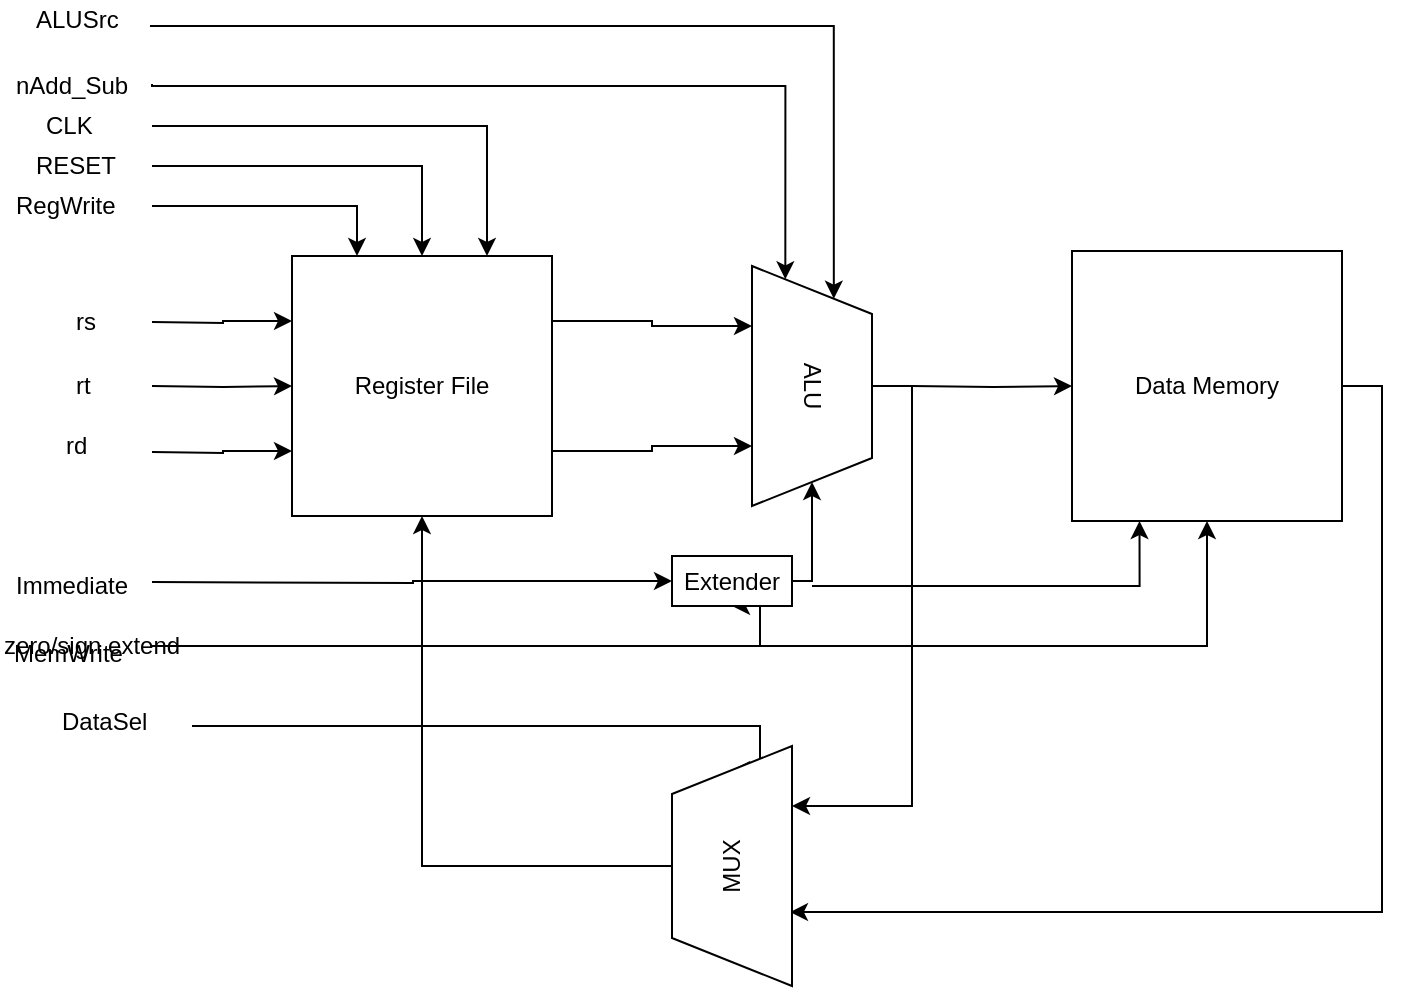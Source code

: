<mxfile version="11.2.9" type="device" pages="1"><diagram id="Q1pnEfxuElxrcLMaECh8" name="Page-1"><mxGraphModel dx="1534" dy="784" grid="1" gridSize="10" guides="1" tooltips="1" connect="1" arrows="1" fold="1" page="1" pageScale="1" pageWidth="850" pageHeight="1100" math="0" shadow="0"><root><mxCell id="0"/><mxCell id="1" parent="0"/><mxCell id="dzhbgx-rUahJnb_2srqF-11" style="edgeStyle=orthogonalEdgeStyle;rounded=0;orthogonalLoop=1;jettySize=auto;html=1;exitX=1;exitY=0.75;exitDx=0;exitDy=0;entryX=0.75;entryY=1;entryDx=0;entryDy=0;" edge="1" parent="1" source="dzhbgx-rUahJnb_2srqF-1" target="dzhbgx-rUahJnb_2srqF-2"><mxGeometry relative="1" as="geometry"/></mxCell><mxCell id="dzhbgx-rUahJnb_2srqF-12" style="edgeStyle=orthogonalEdgeStyle;rounded=0;orthogonalLoop=1;jettySize=auto;html=1;exitX=1;exitY=0.25;exitDx=0;exitDy=0;entryX=0.25;entryY=1;entryDx=0;entryDy=0;" edge="1" parent="1" source="dzhbgx-rUahJnb_2srqF-1" target="dzhbgx-rUahJnb_2srqF-2"><mxGeometry relative="1" as="geometry"/></mxCell><mxCell id="dzhbgx-rUahJnb_2srqF-14" style="edgeStyle=orthogonalEdgeStyle;rounded=0;orthogonalLoop=1;jettySize=auto;html=1;exitX=0.75;exitY=0;exitDx=0;exitDy=0;entryX=0.75;entryY=0;entryDx=0;entryDy=0;" edge="1" parent="1" target="dzhbgx-rUahJnb_2srqF-1"><mxGeometry relative="1" as="geometry"><mxPoint x="20" y="120" as="sourcePoint"/><Array as="points"><mxPoint x="188" y="120"/></Array></mxGeometry></mxCell><mxCell id="dzhbgx-rUahJnb_2srqF-15" style="edgeStyle=orthogonalEdgeStyle;rounded=0;orthogonalLoop=1;jettySize=auto;html=1;exitX=0.5;exitY=0;exitDx=0;exitDy=0;entryX=0.5;entryY=0;entryDx=0;entryDy=0;" edge="1" parent="1" target="dzhbgx-rUahJnb_2srqF-1"><mxGeometry relative="1" as="geometry"><mxPoint x="20" y="140" as="sourcePoint"/><Array as="points"><mxPoint x="155" y="140"/></Array></mxGeometry></mxCell><mxCell id="dzhbgx-rUahJnb_2srqF-16" style="edgeStyle=orthogonalEdgeStyle;rounded=0;orthogonalLoop=1;jettySize=auto;html=1;exitX=0.25;exitY=0;exitDx=0;exitDy=0;entryX=0.25;entryY=0;entryDx=0;entryDy=0;" edge="1" parent="1" target="dzhbgx-rUahJnb_2srqF-1"><mxGeometry relative="1" as="geometry"><mxPoint x="20" y="160" as="sourcePoint"/><Array as="points"><mxPoint x="123" y="160"/></Array></mxGeometry></mxCell><mxCell id="dzhbgx-rUahJnb_2srqF-20" style="edgeStyle=orthogonalEdgeStyle;rounded=0;orthogonalLoop=1;jettySize=auto;html=1;exitX=0;exitY=0.25;exitDx=0;exitDy=0;entryX=0;entryY=0.25;entryDx=0;entryDy=0;" edge="1" parent="1" target="dzhbgx-rUahJnb_2srqF-1"><mxGeometry relative="1" as="geometry"><mxPoint x="20" y="218" as="sourcePoint"/></mxGeometry></mxCell><mxCell id="dzhbgx-rUahJnb_2srqF-21" style="edgeStyle=orthogonalEdgeStyle;rounded=0;orthogonalLoop=1;jettySize=auto;html=1;exitX=0;exitY=0.5;exitDx=0;exitDy=0;entryX=0;entryY=0.5;entryDx=0;entryDy=0;" edge="1" parent="1" target="dzhbgx-rUahJnb_2srqF-1"><mxGeometry relative="1" as="geometry"><mxPoint x="20" y="250" as="sourcePoint"/></mxGeometry></mxCell><mxCell id="dzhbgx-rUahJnb_2srqF-22" style="edgeStyle=orthogonalEdgeStyle;rounded=0;orthogonalLoop=1;jettySize=auto;html=1;exitX=0;exitY=0.75;exitDx=0;exitDy=0;entryX=0;entryY=0.75;entryDx=0;entryDy=0;" edge="1" parent="1" target="dzhbgx-rUahJnb_2srqF-1"><mxGeometry relative="1" as="geometry"><mxPoint x="20" y="283" as="sourcePoint"/></mxGeometry></mxCell><mxCell id="dzhbgx-rUahJnb_2srqF-1" value="Register File" style="whiteSpace=wrap;html=1;aspect=fixed;" vertex="1" parent="1"><mxGeometry x="90" y="185" width="130" height="130" as="geometry"/></mxCell><mxCell id="dzhbgx-rUahJnb_2srqF-5" style="edgeStyle=orthogonalEdgeStyle;rounded=0;orthogonalLoop=1;jettySize=auto;html=1;exitX=1;exitY=0.45;exitDx=0;exitDy=0;entryX=0;entryY=0.75;entryDx=0;entryDy=0;exitPerimeter=0;" edge="1" parent="1" source="dzhbgx-rUahJnb_2srqF-10" target="dzhbgx-rUahJnb_2srqF-2"><mxGeometry relative="1" as="geometry"><mxPoint x="240" y="100" as="sourcePoint"/><Array as="points"><mxPoint x="20" y="100"/><mxPoint x="337" y="100"/></Array></mxGeometry></mxCell><mxCell id="dzhbgx-rUahJnb_2srqF-6" style="edgeStyle=orthogonalEdgeStyle;rounded=0;orthogonalLoop=1;jettySize=auto;html=1;exitX=0.983;exitY=0.65;exitDx=0;exitDy=0;entryX=0;entryY=0.25;entryDx=0;entryDy=0;exitPerimeter=0;" edge="1" parent="1" source="dzhbgx-rUahJnb_2srqF-9" target="dzhbgx-rUahJnb_2srqF-2"><mxGeometry relative="1" as="geometry"><mxPoint x="240" y="70" as="sourcePoint"/><Array as="points"><mxPoint x="361" y="70"/></Array></mxGeometry></mxCell><mxCell id="dzhbgx-rUahJnb_2srqF-35" style="edgeStyle=orthogonalEdgeStyle;rounded=0;orthogonalLoop=1;jettySize=auto;html=1;exitX=0.5;exitY=0;exitDx=0;exitDy=0;entryX=0.75;entryY=1;entryDx=0;entryDy=0;" edge="1" parent="1" source="dzhbgx-rUahJnb_2srqF-2" target="dzhbgx-rUahJnb_2srqF-34"><mxGeometry relative="1" as="geometry"/></mxCell><mxCell id="dzhbgx-rUahJnb_2srqF-2" value="ALU" style="shape=trapezoid;perimeter=trapezoidPerimeter;whiteSpace=wrap;html=1;rotation=90;" vertex="1" parent="1"><mxGeometry x="290" y="220" width="120" height="60" as="geometry"/></mxCell><mxCell id="dzhbgx-rUahJnb_2srqF-4" style="edgeStyle=orthogonalEdgeStyle;rounded=0;orthogonalLoop=1;jettySize=auto;html=1;exitX=1;exitY=0.5;exitDx=0;exitDy=0;entryX=1;entryY=0.5;entryDx=0;entryDy=0;" edge="1" parent="1" source="dzhbgx-rUahJnb_2srqF-3" target="dzhbgx-rUahJnb_2srqF-2"><mxGeometry relative="1" as="geometry"><Array as="points"><mxPoint x="350" y="348"/></Array></mxGeometry></mxCell><mxCell id="dzhbgx-rUahJnb_2srqF-29" style="edgeStyle=orthogonalEdgeStyle;rounded=0;orthogonalLoop=1;jettySize=auto;html=1;exitX=0;exitY=0.5;exitDx=0;exitDy=0;entryX=0;entryY=0.5;entryDx=0;entryDy=0;" edge="1" parent="1" target="dzhbgx-rUahJnb_2srqF-3"><mxGeometry relative="1" as="geometry"><mxPoint x="20" y="348" as="sourcePoint"/></mxGeometry></mxCell><mxCell id="dzhbgx-rUahJnb_2srqF-43" style="edgeStyle=orthogonalEdgeStyle;rounded=0;orthogonalLoop=1;jettySize=auto;html=1;exitX=0.5;exitY=1;exitDx=0;exitDy=0;entryX=0.5;entryY=1;entryDx=0;entryDy=0;" edge="1" parent="1" target="dzhbgx-rUahJnb_2srqF-3"><mxGeometry relative="1" as="geometry"><mxPoint x="40" y="380" as="sourcePoint"/><Array as="points"><mxPoint x="324" y="380"/></Array></mxGeometry></mxCell><mxCell id="dzhbgx-rUahJnb_2srqF-3" value="Extender" style="rounded=0;whiteSpace=wrap;html=1;" vertex="1" parent="1"><mxGeometry x="280" y="335" width="60" height="25" as="geometry"/></mxCell><mxCell id="dzhbgx-rUahJnb_2srqF-8" value="Immediate" style="text;html=1;strokeColor=none;fillColor=none;align=center;verticalAlign=middle;whiteSpace=wrap;rounded=0;" vertex="1" parent="1"><mxGeometry x="-40" y="340" width="40" height="20" as="geometry"/></mxCell><mxCell id="dzhbgx-rUahJnb_2srqF-9" value="ALUSrc" style="text;html=1;resizable=0;points=[];autosize=1;align=left;verticalAlign=top;spacingTop=-4;" vertex="1" parent="1"><mxGeometry x="-40" y="57" width="60" height="20" as="geometry"/></mxCell><mxCell id="dzhbgx-rUahJnb_2srqF-10" value="nAdd_Sub" style="text;html=1;resizable=0;points=[];autosize=1;align=left;verticalAlign=top;spacingTop=-4;" vertex="1" parent="1"><mxGeometry x="-50" y="90" width="70" height="20" as="geometry"/></mxCell><mxCell id="dzhbgx-rUahJnb_2srqF-17" value="CLK" style="text;html=1;resizable=0;points=[];autosize=1;align=left;verticalAlign=top;spacingTop=-4;" vertex="1" parent="1"><mxGeometry x="-35" y="110" width="40" height="20" as="geometry"/></mxCell><mxCell id="dzhbgx-rUahJnb_2srqF-18" value="RESET" style="text;html=1;resizable=0;points=[];autosize=1;align=left;verticalAlign=top;spacingTop=-4;" vertex="1" parent="1"><mxGeometry x="-40" y="130" width="60" height="20" as="geometry"/></mxCell><mxCell id="dzhbgx-rUahJnb_2srqF-19" value="RegWrite" style="text;html=1;resizable=0;points=[];autosize=1;align=left;verticalAlign=top;spacingTop=-4;" vertex="1" parent="1"><mxGeometry x="-50" y="150" width="70" height="20" as="geometry"/></mxCell><mxCell id="dzhbgx-rUahJnb_2srqF-23" value="rs" style="text;html=1;resizable=0;points=[];autosize=1;align=left;verticalAlign=top;spacingTop=-4;" vertex="1" parent="1"><mxGeometry x="-20" y="208" width="30" height="20" as="geometry"/></mxCell><mxCell id="dzhbgx-rUahJnb_2srqF-26" value="rt" style="text;html=1;resizable=0;points=[];autosize=1;align=left;verticalAlign=top;spacingTop=-4;" vertex="1" parent="1"><mxGeometry x="-20" y="240" width="20" height="20" as="geometry"/></mxCell><mxCell id="dzhbgx-rUahJnb_2srqF-27" value="rd" style="text;html=1;resizable=0;points=[];autosize=1;align=left;verticalAlign=top;spacingTop=-4;" vertex="1" parent="1"><mxGeometry x="-25" y="270" width="30" height="20" as="geometry"/></mxCell><mxCell id="dzhbgx-rUahJnb_2srqF-31" style="edgeStyle=orthogonalEdgeStyle;rounded=0;orthogonalLoop=1;jettySize=auto;html=1;exitX=0.25;exitY=1;exitDx=0;exitDy=0;entryX=0.25;entryY=1;entryDx=0;entryDy=0;" edge="1" parent="1" target="dzhbgx-rUahJnb_2srqF-30"><mxGeometry relative="1" as="geometry"><mxPoint x="350" y="350" as="sourcePoint"/><Array as="points"><mxPoint x="514" y="350"/></Array></mxGeometry></mxCell><mxCell id="dzhbgx-rUahJnb_2srqF-32" style="edgeStyle=orthogonalEdgeStyle;rounded=0;orthogonalLoop=1;jettySize=auto;html=1;exitX=0.5;exitY=1;exitDx=0;exitDy=0;entryX=0.5;entryY=1;entryDx=0;entryDy=0;" edge="1" parent="1" target="dzhbgx-rUahJnb_2srqF-30"><mxGeometry relative="1" as="geometry"><mxPoint x="20" y="380" as="sourcePoint"/><Array as="points"><mxPoint x="548" y="380"/></Array></mxGeometry></mxCell><mxCell id="dzhbgx-rUahJnb_2srqF-36" style="edgeStyle=orthogonalEdgeStyle;rounded=0;orthogonalLoop=1;jettySize=auto;html=1;exitX=1;exitY=0.5;exitDx=0;exitDy=0;entryX=0.308;entryY=0.983;entryDx=0;entryDy=0;entryPerimeter=0;" edge="1" parent="1" source="dzhbgx-rUahJnb_2srqF-30" target="dzhbgx-rUahJnb_2srqF-34"><mxGeometry relative="1" as="geometry"/></mxCell><mxCell id="dzhbgx-rUahJnb_2srqF-38" style="edgeStyle=orthogonalEdgeStyle;rounded=0;orthogonalLoop=1;jettySize=auto;html=1;exitX=0;exitY=0.5;exitDx=0;exitDy=0;entryX=0;entryY=0.5;entryDx=0;entryDy=0;" edge="1" parent="1" target="dzhbgx-rUahJnb_2srqF-30"><mxGeometry relative="1" as="geometry"><mxPoint x="400" y="250" as="sourcePoint"/></mxGeometry></mxCell><mxCell id="dzhbgx-rUahJnb_2srqF-30" value="Data Memory" style="whiteSpace=wrap;html=1;aspect=fixed;" vertex="1" parent="1"><mxGeometry x="480" y="182.5" width="135" height="135" as="geometry"/></mxCell><mxCell id="dzhbgx-rUahJnb_2srqF-33" value="MemWrite" style="text;html=1;resizable=0;points=[];autosize=1;align=left;verticalAlign=top;spacingTop=-4;" vertex="1" parent="1"><mxGeometry x="-51" y="374" width="70" height="20" as="geometry"/></mxCell><mxCell id="dzhbgx-rUahJnb_2srqF-37" style="edgeStyle=orthogonalEdgeStyle;rounded=0;orthogonalLoop=1;jettySize=auto;html=1;exitX=0.5;exitY=0;exitDx=0;exitDy=0;entryX=0.5;entryY=1;entryDx=0;entryDy=0;" edge="1" parent="1" source="dzhbgx-rUahJnb_2srqF-34" target="dzhbgx-rUahJnb_2srqF-1"><mxGeometry relative="1" as="geometry"/></mxCell><mxCell id="dzhbgx-rUahJnb_2srqF-40" style="edgeStyle=orthogonalEdgeStyle;rounded=0;orthogonalLoop=1;jettySize=auto;html=1;exitX=1;exitY=0.5;exitDx=0;exitDy=0;entryX=1;entryY=0.5;entryDx=0;entryDy=0;" edge="1" parent="1" target="dzhbgx-rUahJnb_2srqF-34"><mxGeometry relative="1" as="geometry"><mxPoint x="40" y="420" as="sourcePoint"/><Array as="points"><mxPoint x="324" y="420"/></Array></mxGeometry></mxCell><mxCell id="dzhbgx-rUahJnb_2srqF-34" value="MUX" style="shape=trapezoid;perimeter=trapezoidPerimeter;whiteSpace=wrap;html=1;rotation=-90;" vertex="1" parent="1"><mxGeometry x="250" y="460" width="120" height="60" as="geometry"/></mxCell><mxCell id="dzhbgx-rUahJnb_2srqF-41" value="DataSel" style="text;html=1;resizable=0;points=[];autosize=1;align=left;verticalAlign=top;spacingTop=-4;" vertex="1" parent="1"><mxGeometry x="-27" y="408" width="60" height="20" as="geometry"/></mxCell><mxCell id="dzhbgx-rUahJnb_2srqF-44" value="zero/sign extend" style="text;html=1;resizable=0;points=[];autosize=1;align=left;verticalAlign=top;spacingTop=-4;" vertex="1" parent="1"><mxGeometry x="-56" y="370" width="100" height="20" as="geometry"/></mxCell></root></mxGraphModel></diagram></mxfile>